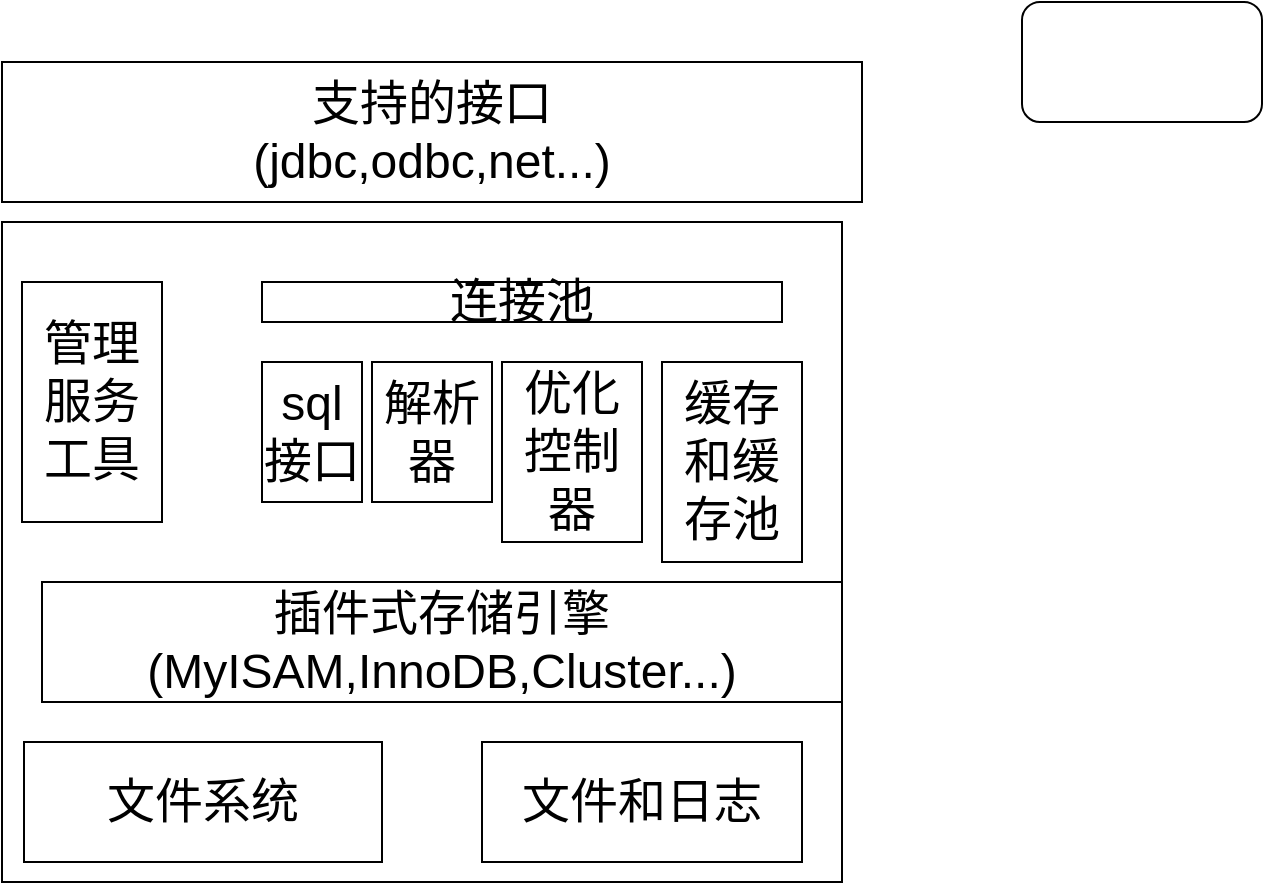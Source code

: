 <mxfile>
    <diagram id="QiGi110JbqVUGbAyIUx-" name="第 1 页 - MySQL体系结构">
        <mxGraphModel dx="1060" dy="681" grid="1" gridSize="10" guides="1" tooltips="1" connect="1" arrows="1" fold="1" page="1" pageScale="1" pageWidth="827" pageHeight="1169" background="none" math="0" shadow="0">
            <root>
                <mxCell id="0"/>
                <mxCell id="1" parent="0"/>
                <mxCell id="16" value="" style="group" vertex="1" connectable="0" parent="1">
                    <mxGeometry x="80" y="70" width="630" height="440" as="geometry"/>
                </mxCell>
                <mxCell id="3" value="支持的接口&lt;br&gt;(jdbc,odbc,net...)" style="whiteSpace=wrap;html=1;fontSize=24;" parent="16" vertex="1">
                    <mxGeometry y="30" width="430" height="70" as="geometry"/>
                </mxCell>
                <mxCell id="4" value="" style="whiteSpace=wrap;html=1;fontSize=24;" parent="16" vertex="1">
                    <mxGeometry y="110" width="420" height="330" as="geometry"/>
                </mxCell>
                <mxCell id="5" value="管理服务工具" style="whiteSpace=wrap;html=1;fontSize=24;" parent="16" vertex="1">
                    <mxGeometry x="10" y="140" width="70" height="120" as="geometry"/>
                </mxCell>
                <mxCell id="6" value="连接池" style="whiteSpace=wrap;html=1;fontSize=24;" parent="16" vertex="1">
                    <mxGeometry x="130" y="140" width="260" height="20" as="geometry"/>
                </mxCell>
                <mxCell id="7" value="sql接口" style="whiteSpace=wrap;html=1;fontSize=24;" parent="16" vertex="1">
                    <mxGeometry x="130" y="180" width="50" height="70" as="geometry"/>
                </mxCell>
                <mxCell id="8" value="解析器" style="whiteSpace=wrap;html=1;fontSize=24;" parent="16" vertex="1">
                    <mxGeometry x="185" y="180" width="60" height="70" as="geometry"/>
                </mxCell>
                <mxCell id="9" value="优化控制器" style="whiteSpace=wrap;html=1;fontSize=24;" parent="16" vertex="1">
                    <mxGeometry x="250" y="180" width="70" height="90" as="geometry"/>
                </mxCell>
                <mxCell id="11" value="缓存和缓存池" style="whiteSpace=wrap;html=1;fontSize=24;" parent="16" vertex="1">
                    <mxGeometry x="330" y="180" width="70" height="100" as="geometry"/>
                </mxCell>
                <mxCell id="12" value="插件式存储引擎&lt;br&gt;(MyISAM,InnoDB,Cluster...)" style="whiteSpace=wrap;html=1;fontSize=24;" parent="16" vertex="1">
                    <mxGeometry x="20" y="290" width="400" height="60" as="geometry"/>
                </mxCell>
                <mxCell id="13" value="文件系统" style="whiteSpace=wrap;html=1;fontSize=24;" parent="16" vertex="1">
                    <mxGeometry x="11" y="370" width="179" height="60" as="geometry"/>
                </mxCell>
                <mxCell id="15" value="文件和日志" style="whiteSpace=wrap;html=1;fontSize=24;" parent="16" vertex="1">
                    <mxGeometry x="240" y="370" width="160" height="60" as="geometry"/>
                </mxCell>
                <mxCell id="yp5dx1ZpYkqr_N2vDcW8-15" value="" style="rounded=1;whiteSpace=wrap;html=1;" parent="16" vertex="1">
                    <mxGeometry x="510" width="120" height="60" as="geometry"/>
                </mxCell>
            </root>
        </mxGraphModel>
    </diagram>
</mxfile>